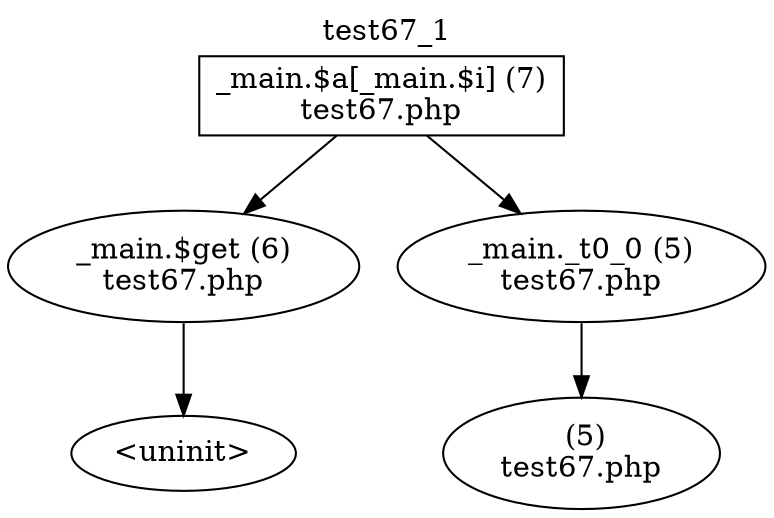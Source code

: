 digraph cfg {
  label="test67_1";
  labelloc=t;
  n1 [shape=box, label="_main.$a[_main.$i] (7)\ntest67.php"];
  n2 [shape=ellipse, label="_main.$get (6)\ntest67.php"];
  n3 [shape=ellipse, label="_main._t0_0 (5)\ntest67.php"];
  n4 [shape=ellipse, label="<uninit>"];
  n5 [shape=ellipse, label=" (5)\ntest67.php"];
  n1 -> n2;
  n1 -> n3;
  n2 -> n4;
  n3 -> n5;
}
